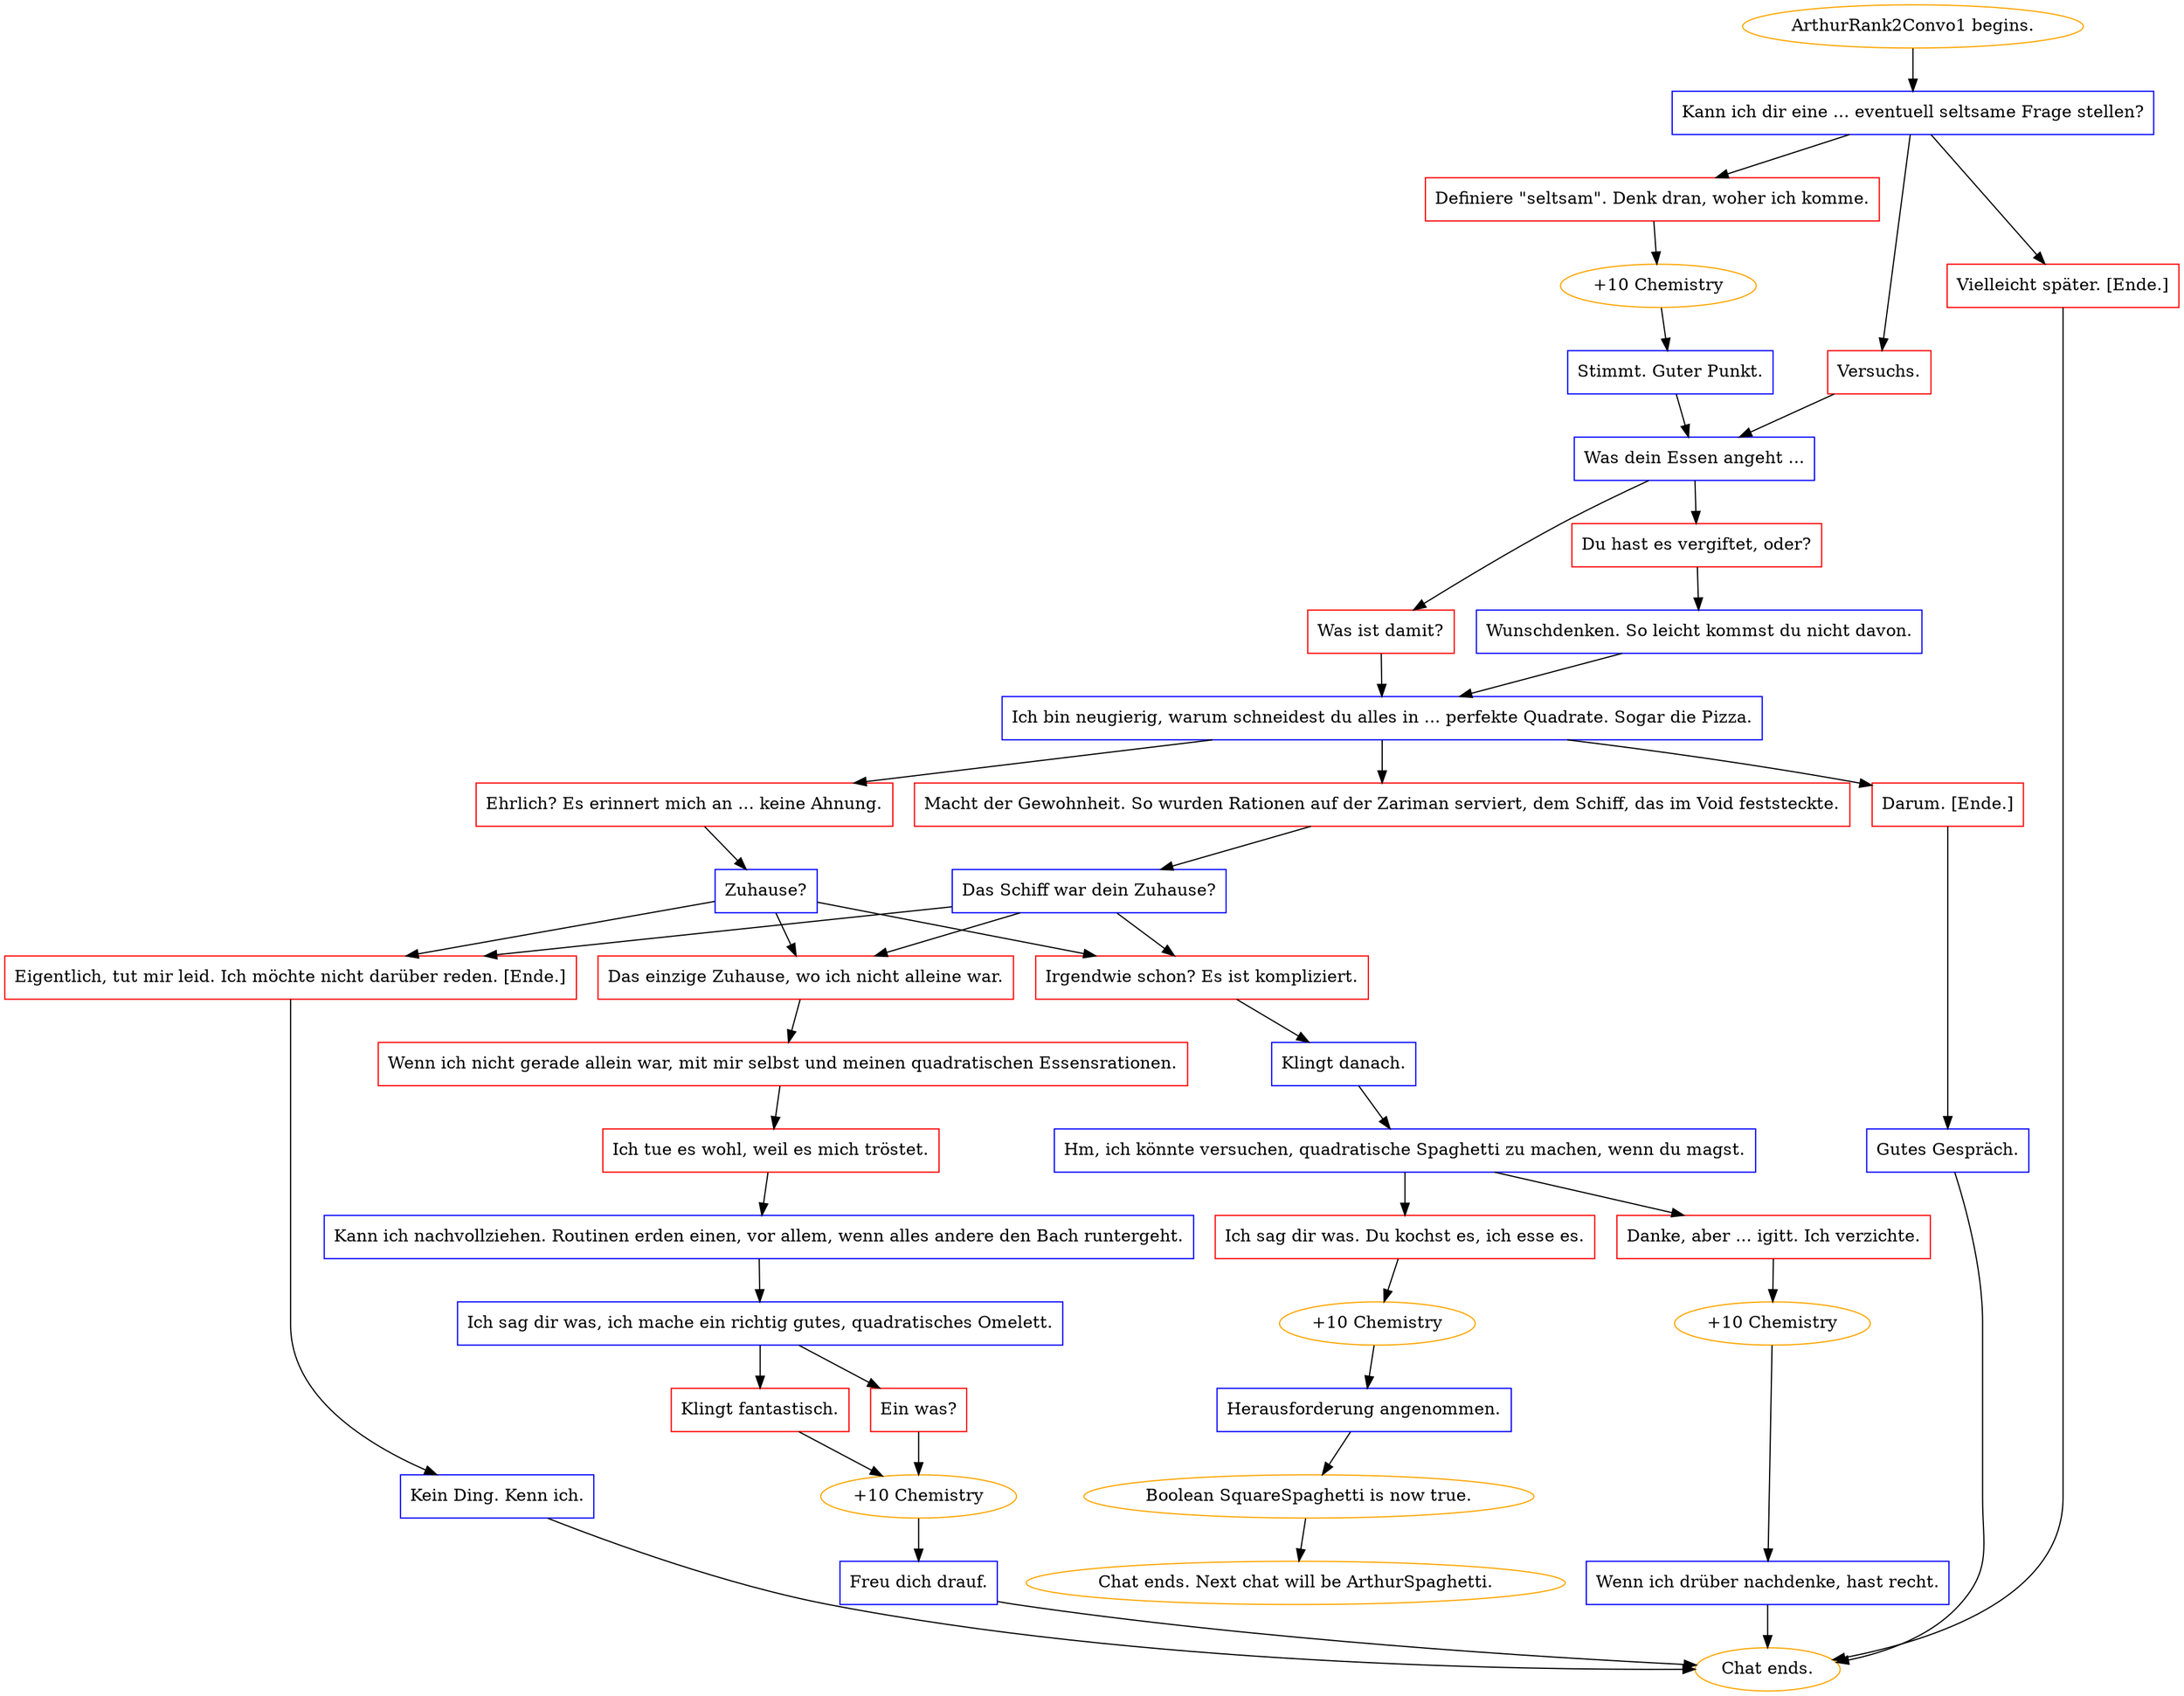 digraph {
	"ArthurRank2Convo1 begins." [color=orange];
		"ArthurRank2Convo1 begins." -> j3624158499;
	j3624158499 [label="Kann ich dir eine ... eventuell seltsame Frage stellen?",shape=box,color=blue];
		j3624158499 -> j882457920;
		j3624158499 -> j1986165974;
		j3624158499 -> j2023988374;
	j882457920 [label="Definiere \"seltsam\". Denk dran, woher ich komme.",shape=box,color=red];
		j882457920 -> j618471587;
	j1986165974 [label="Versuchs.",shape=box,color=red];
		j1986165974 -> j1837500949;
	j2023988374 [label="Vielleicht später. [Ende.]",shape=box,color=red];
		j2023988374 -> "Chat ends.";
	j618471587 [label="+10 Chemistry",color=orange];
		j618471587 -> j3519839411;
	j1837500949 [label="Was dein Essen angeht ...",shape=box,color=blue];
		j1837500949 -> j146983539;
		j1837500949 -> j3565767781;
	"Chat ends." [color=orange];
	j3519839411 [label="Stimmt. Guter Punkt.",shape=box,color=blue];
		j3519839411 -> j1837500949;
	j146983539 [label="Du hast es vergiftet, oder?",shape=box,color=red];
		j146983539 -> j1822012077;
	j3565767781 [label="Was ist damit?",shape=box,color=red];
		j3565767781 -> j3527497165;
	j1822012077 [label="Wunschdenken. So leicht kommst du nicht davon.",shape=box,color=blue];
		j1822012077 -> j3527497165;
	j3527497165 [label="Ich bin neugierig, warum schneidest du alles in ... perfekte Quadrate. Sogar die Pizza.",shape=box,color=blue];
		j3527497165 -> j923340914;
		j3527497165 -> j1359009556;
		j3527497165 -> j3946725243;
	j923340914 [label="Ehrlich? Es erinnert mich an ... keine Ahnung.",shape=box,color=red];
		j923340914 -> j2390522807;
	j1359009556 [label="Macht der Gewohnheit. So wurden Rationen auf der Zariman serviert, dem Schiff, das im Void feststeckte.",shape=box,color=red];
		j1359009556 -> j2685881557;
	j3946725243 [label="Darum. [Ende.]",shape=box,color=red];
		j3946725243 -> j625980867;
	j2390522807 [label="Zuhause?",shape=box,color=blue];
		j2390522807 -> j2481915667;
		j2390522807 -> j2333658475;
		j2390522807 -> j2248618693;
	j2685881557 [label="Das Schiff war dein Zuhause?",shape=box,color=blue];
		j2685881557 -> j2481915667;
		j2685881557 -> j2333658475;
		j2685881557 -> j2248618693;
	j625980867 [label="Gutes Gespräch.",shape=box,color=blue];
		j625980867 -> "Chat ends.";
	j2481915667 [label="Irgendwie schon? Es ist kompliziert.",shape=box,color=red];
		j2481915667 -> j968071285;
	j2333658475 [label="Das einzige Zuhause, wo ich nicht alleine war.",shape=box,color=red];
		j2333658475 -> j3332036688;
	j2248618693 [label="Eigentlich, tut mir leid. Ich möchte nicht darüber reden. [Ende.]",shape=box,color=red];
		j2248618693 -> j3144255186;
	j968071285 [label="Klingt danach.",shape=box,color=blue];
		j968071285 -> j807418235;
	j3332036688 [label="Wenn ich nicht gerade allein war, mit mir selbst und meinen quadratischen Essensrationen.",shape=box,color=red];
		j3332036688 -> j1599147570;
	j3144255186 [label="Kein Ding. Kenn ich.",shape=box,color=blue];
		j3144255186 -> "Chat ends.";
	j807418235 [label="Hm, ich könnte versuchen, quadratische Spaghetti zu machen, wenn du magst.",shape=box,color=blue];
		j807418235 -> j872850114;
		j807418235 -> j1522159794;
	j1599147570 [label="Ich tue es wohl, weil es mich tröstet.",shape=box,color=red];
		j1599147570 -> j1519340830;
	j872850114 [label="Ich sag dir was. Du kochst es, ich esse es.",shape=box,color=red];
		j872850114 -> j2180498102;
	j1522159794 [label="Danke, aber ... igitt. Ich verzichte.",shape=box,color=red];
		j1522159794 -> j2034887423;
	j1519340830 [label="Kann ich nachvollziehen. Routinen erden einen, vor allem, wenn alles andere den Bach runtergeht.",shape=box,color=blue];
		j1519340830 -> j1934889138;
	j2180498102 [label="+10 Chemistry",color=orange];
		j2180498102 -> j938234548;
	j2034887423 [label="+10 Chemistry",color=orange];
		j2034887423 -> j2001510215;
	j1934889138 [label="Ich sag dir was, ich mache ein richtig gutes, quadratisches Omelett.",shape=box,color=blue];
		j1934889138 -> j2795283165;
		j1934889138 -> j4085979866;
	j938234548 [label="Herausforderung angenommen.",shape=box,color=blue];
		j938234548 -> j259992425;
	j2001510215 [label="Wenn ich drüber nachdenke, hast recht.",shape=box,color=blue];
		j2001510215 -> "Chat ends.";
	j2795283165 [label="Klingt fantastisch.",shape=box,color=red];
		j2795283165 -> j3276549764;
	j4085979866 [label="Ein was?",shape=box,color=red];
		j4085979866 -> j3276549764;
	j259992425 [label="Boolean SquareSpaghetti is now true.",color=orange];
		j259992425 -> "Chat ends. Next chat will be ArthurSpaghetti.";
	j3276549764 [label="+10 Chemistry",color=orange];
		j3276549764 -> j1266615941;
	"Chat ends. Next chat will be ArthurSpaghetti." [color=orange];
	j1266615941 [label="Freu dich drauf.",shape=box,color=blue];
		j1266615941 -> "Chat ends.";
}
